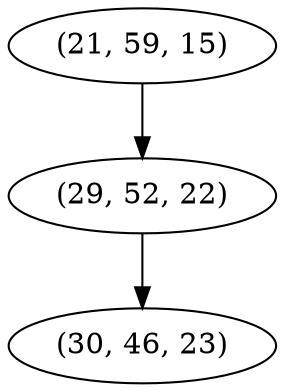 digraph tree {
    "(21, 59, 15)";
    "(29, 52, 22)";
    "(30, 46, 23)";
    "(21, 59, 15)" -> "(29, 52, 22)";
    "(29, 52, 22)" -> "(30, 46, 23)";
}
